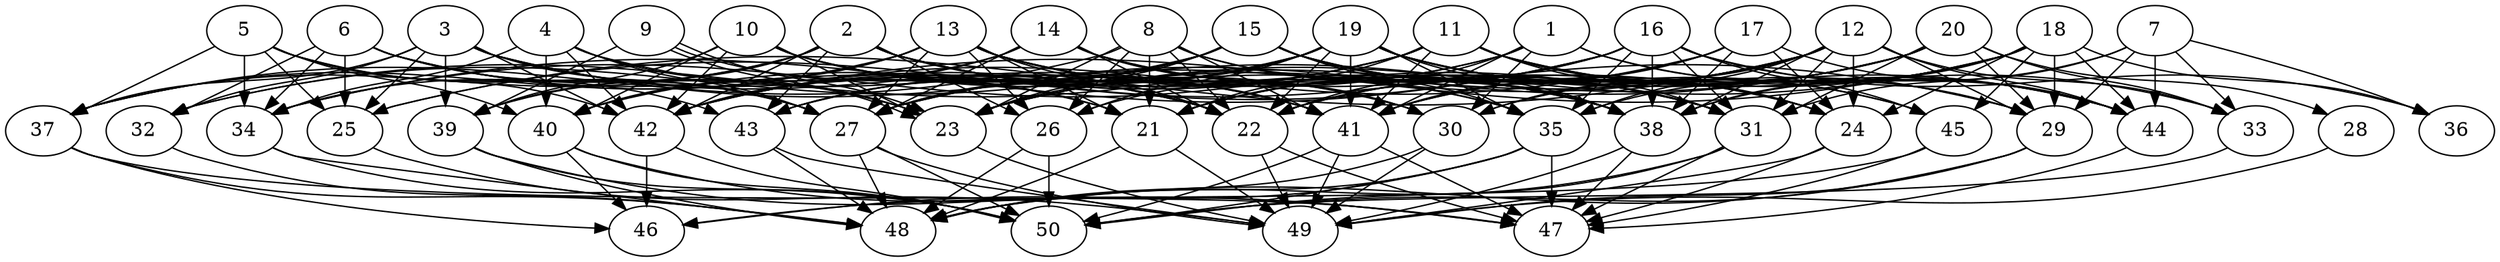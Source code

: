 // DAG automatically generated by daggen at Thu Oct  3 14:07:58 2019
// ./daggen --dot -n 50 --ccr 0.5 --fat 0.9 --regular 0.5 --density 0.6 --mindata 5242880 --maxdata 52428800 
digraph G {
  1 [size="77039616", alpha="0.13", expect_size="38519808"] 
  1 -> 22 [size ="38519808"]
  1 -> 27 [size ="38519808"]
  1 -> 29 [size ="38519808"]
  1 -> 30 [size ="38519808"]
  1 -> 41 [size ="38519808"]
  1 -> 43 [size ="38519808"]
  1 -> 44 [size ="38519808"]
  2 [size="84381696", alpha="0.01", expect_size="42190848"] 
  2 -> 26 [size ="42190848"]
  2 -> 29 [size ="42190848"]
  2 -> 31 [size ="42190848"]
  2 -> 34 [size ="42190848"]
  2 -> 37 [size ="42190848"]
  2 -> 38 [size ="42190848"]
  2 -> 39 [size ="42190848"]
  2 -> 41 [size ="42190848"]
  2 -> 42 [size ="42190848"]
  2 -> 43 [size ="42190848"]
  3 [size="99088384", alpha="0.19", expect_size="49544192"] 
  3 -> 22 [size ="49544192"]
  3 -> 25 [size ="49544192"]
  3 -> 27 [size ="49544192"]
  3 -> 32 [size ="49544192"]
  3 -> 37 [size ="49544192"]
  3 -> 38 [size ="49544192"]
  3 -> 39 [size ="49544192"]
  3 -> 41 [size ="49544192"]
  3 -> 42 [size ="49544192"]
  4 [size="22966272", alpha="0.04", expect_size="11483136"] 
  4 -> 23 [size ="11483136"]
  4 -> 27 [size ="11483136"]
  4 -> 34 [size ="11483136"]
  4 -> 40 [size ="11483136"]
  4 -> 41 [size ="11483136"]
  4 -> 42 [size ="11483136"]
  5 [size="71061504", alpha="0.03", expect_size="35530752"] 
  5 -> 25 [size ="35530752"]
  5 -> 27 [size ="35530752"]
  5 -> 34 [size ="35530752"]
  5 -> 37 [size ="35530752"]
  5 -> 40 [size ="35530752"]
  5 -> 42 [size ="35530752"]
  5 -> 43 [size ="35530752"]
  6 [size="81575936", alpha="0.19", expect_size="40787968"] 
  6 -> 21 [size ="40787968"]
  6 -> 22 [size ="40787968"]
  6 -> 23 [size ="40787968"]
  6 -> 25 [size ="40787968"]
  6 -> 27 [size ="40787968"]
  6 -> 32 [size ="40787968"]
  6 -> 34 [size ="40787968"]
  7 [size="88379392", alpha="0.16", expect_size="44189696"] 
  7 -> 29 [size ="44189696"]
  7 -> 31 [size ="44189696"]
  7 -> 33 [size ="44189696"]
  7 -> 36 [size ="44189696"]
  7 -> 38 [size ="44189696"]
  7 -> 44 [size ="44189696"]
  8 [size="95281152", alpha="0.12", expect_size="47640576"] 
  8 -> 21 [size ="47640576"]
  8 -> 22 [size ="47640576"]
  8 -> 23 [size ="47640576"]
  8 -> 26 [size ="47640576"]
  8 -> 31 [size ="47640576"]
  8 -> 37 [size ="47640576"]
  8 -> 38 [size ="47640576"]
  8 -> 41 [size ="47640576"]
  9 [size="23943168", alpha="0.10", expect_size="11971584"] 
  9 -> 21 [size ="11971584"]
  9 -> 23 [size ="11971584"]
  9 -> 23 [size ="11971584"]
  9 -> 39 [size ="11971584"]
  10 [size="93851648", alpha="0.15", expect_size="46925824"] 
  10 -> 22 [size ="46925824"]
  10 -> 23 [size ="46925824"]
  10 -> 30 [size ="46925824"]
  10 -> 35 [size ="46925824"]
  10 -> 39 [size ="46925824"]
  10 -> 40 [size ="46925824"]
  10 -> 42 [size ="46925824"]
  11 [size="22056960", alpha="0.14", expect_size="11028480"] 
  11 -> 21 [size ="11028480"]
  11 -> 24 [size ="11028480"]
  11 -> 31 [size ="11028480"]
  11 -> 33 [size ="11028480"]
  11 -> 34 [size ="11028480"]
  11 -> 40 [size ="11028480"]
  11 -> 41 [size ="11028480"]
  11 -> 42 [size ="11028480"]
  11 -> 44 [size ="11028480"]
  12 [size="83607552", alpha="0.15", expect_size="41803776"] 
  12 -> 21 [size ="41803776"]
  12 -> 23 [size ="41803776"]
  12 -> 24 [size ="41803776"]
  12 -> 25 [size ="41803776"]
  12 -> 27 [size ="41803776"]
  12 -> 29 [size ="41803776"]
  12 -> 30 [size ="41803776"]
  12 -> 31 [size ="41803776"]
  12 -> 33 [size ="41803776"]
  12 -> 35 [size ="41803776"]
  12 -> 38 [size ="41803776"]
  12 -> 44 [size ="41803776"]
  13 [size="86013952", alpha="0.09", expect_size="43006976"] 
  13 -> 21 [size ="43006976"]
  13 -> 22 [size ="43006976"]
  13 -> 26 [size ="43006976"]
  13 -> 27 [size ="43006976"]
  13 -> 30 [size ="43006976"]
  13 -> 31 [size ="43006976"]
  13 -> 35 [size ="43006976"]
  13 -> 37 [size ="43006976"]
  13 -> 38 [size ="43006976"]
  13 -> 39 [size ="43006976"]
  13 -> 40 [size ="43006976"]
  14 [size="79372288", alpha="0.13", expect_size="39686144"] 
  14 -> 22 [size ="39686144"]
  14 -> 24 [size ="39686144"]
  14 -> 27 [size ="39686144"]
  14 -> 30 [size ="39686144"]
  14 -> 38 [size ="39686144"]
  14 -> 40 [size ="39686144"]
  14 -> 42 [size ="39686144"]
  15 [size="98299904", alpha="0.10", expect_size="49149952"] 
  15 -> 23 [size ="49149952"]
  15 -> 24 [size ="49149952"]
  15 -> 27 [size ="49149952"]
  15 -> 31 [size ="49149952"]
  15 -> 32 [size ="49149952"]
  15 -> 35 [size ="49149952"]
  15 -> 38 [size ="49149952"]
  15 -> 42 [size ="49149952"]
  15 -> 43 [size ="49149952"]
  15 -> 45 [size ="49149952"]
  16 [size="16105472", alpha="0.06", expect_size="8052736"] 
  16 -> 21 [size ="8052736"]
  16 -> 25 [size ="8052736"]
  16 -> 26 [size ="8052736"]
  16 -> 31 [size ="8052736"]
  16 -> 34 [size ="8052736"]
  16 -> 35 [size ="8052736"]
  16 -> 36 [size ="8052736"]
  16 -> 38 [size ="8052736"]
  16 -> 44 [size ="8052736"]
  16 -> 45 [size ="8052736"]
  17 [size="12544000", alpha="0.03", expect_size="6272000"] 
  17 -> 22 [size ="6272000"]
  17 -> 24 [size ="6272000"]
  17 -> 38 [size ="6272000"]
  17 -> 41 [size ="6272000"]
  17 -> 42 [size ="6272000"]
  17 -> 44 [size ="6272000"]
  18 [size="86163456", alpha="0.20", expect_size="43081728"] 
  18 -> 22 [size ="43081728"]
  18 -> 23 [size ="43081728"]
  18 -> 24 [size ="43081728"]
  18 -> 29 [size ="43081728"]
  18 -> 30 [size ="43081728"]
  18 -> 35 [size ="43081728"]
  18 -> 36 [size ="43081728"]
  18 -> 38 [size ="43081728"]
  18 -> 41 [size ="43081728"]
  18 -> 42 [size ="43081728"]
  18 -> 44 [size ="43081728"]
  18 -> 45 [size ="43081728"]
  19 [size="49823744", alpha="0.19", expect_size="24911872"] 
  19 -> 22 [size ="24911872"]
  19 -> 23 [size ="24911872"]
  19 -> 24 [size ="24911872"]
  19 -> 26 [size ="24911872"]
  19 -> 27 [size ="24911872"]
  19 -> 29 [size ="24911872"]
  19 -> 32 [size ="24911872"]
  19 -> 35 [size ="24911872"]
  19 -> 38 [size ="24911872"]
  19 -> 41 [size ="24911872"]
  19 -> 42 [size ="24911872"]
  19 -> 43 [size ="24911872"]
  19 -> 44 [size ="24911872"]
  19 -> 45 [size ="24911872"]
  20 [size="95105024", alpha="0.01", expect_size="47552512"] 
  20 -> 21 [size ="47552512"]
  20 -> 22 [size ="47552512"]
  20 -> 23 [size ="47552512"]
  20 -> 27 [size ="47552512"]
  20 -> 28 [size ="47552512"]
  20 -> 29 [size ="47552512"]
  20 -> 31 [size ="47552512"]
  20 -> 33 [size ="47552512"]
  20 -> 41 [size ="47552512"]
  21 [size="70928384", alpha="0.16", expect_size="35464192"] 
  21 -> 48 [size ="35464192"]
  21 -> 49 [size ="35464192"]
  22 [size="42702848", alpha="0.07", expect_size="21351424"] 
  22 -> 47 [size ="21351424"]
  22 -> 49 [size ="21351424"]
  23 [size="20740096", alpha="0.17", expect_size="10370048"] 
  23 -> 49 [size ="10370048"]
  24 [size="61904896", alpha="0.10", expect_size="30952448"] 
  24 -> 47 [size ="30952448"]
  24 -> 49 [size ="30952448"]
  25 [size="30377984", alpha="0.15", expect_size="15188992"] 
  25 -> 49 [size ="15188992"]
  26 [size="77283328", alpha="0.16", expect_size="38641664"] 
  26 -> 48 [size ="38641664"]
  26 -> 50 [size ="38641664"]
  27 [size="104112128", alpha="0.13", expect_size="52056064"] 
  27 -> 48 [size ="52056064"]
  27 -> 49 [size ="52056064"]
  27 -> 50 [size ="52056064"]
  28 [size="24756224", alpha="0.08", expect_size="12378112"] 
  28 -> 49 [size ="12378112"]
  29 [size="24012800", alpha="0.06", expect_size="12006400"] 
  29 -> 48 [size ="12006400"]
  29 -> 49 [size ="12006400"]
  29 -> 50 [size ="12006400"]
  30 [size="19955712", alpha="0.01", expect_size="9977856"] 
  30 -> 48 [size ="9977856"]
  30 -> 49 [size ="9977856"]
  31 [size="22736896", alpha="0.19", expect_size="11368448"] 
  31 -> 47 [size ="11368448"]
  31 -> 48 [size ="11368448"]
  31 -> 50 [size ="11368448"]
  32 [size="98914304", alpha="0.13", expect_size="49457152"] 
  32 -> 48 [size ="49457152"]
  33 [size="39268352", alpha="0.02", expect_size="19634176"] 
  33 -> 50 [size ="19634176"]
  34 [size="26777600", alpha="0.07", expect_size="13388800"] 
  34 -> 48 [size ="13388800"]
  34 -> 50 [size ="13388800"]
  35 [size="73920512", alpha="0.09", expect_size="36960256"] 
  35 -> 46 [size ="36960256"]
  35 -> 47 [size ="36960256"]
  35 -> 48 [size ="36960256"]
  35 -> 50 [size ="36960256"]
  36 [size="52531200", alpha="0.13", expect_size="26265600"] 
  37 [size="33697792", alpha="0.18", expect_size="16848896"] 
  37 -> 46 [size ="16848896"]
  37 -> 47 [size ="16848896"]
  37 -> 48 [size ="16848896"]
  38 [size="95320064", alpha="0.18", expect_size="47660032"] 
  38 -> 47 [size ="47660032"]
  38 -> 49 [size ="47660032"]
  39 [size="39075840", alpha="0.07", expect_size="19537920"] 
  39 -> 47 [size ="19537920"]
  39 -> 48 [size ="19537920"]
  39 -> 50 [size ="19537920"]
  40 [size="67168256", alpha="0.13", expect_size="33584128"] 
  40 -> 46 [size ="33584128"]
  40 -> 47 [size ="33584128"]
  40 -> 50 [size ="33584128"]
  41 [size="74217472", alpha="0.13", expect_size="37108736"] 
  41 -> 47 [size ="37108736"]
  41 -> 49 [size ="37108736"]
  41 -> 50 [size ="37108736"]
  42 [size="71798784", alpha="0.19", expect_size="35899392"] 
  42 -> 46 [size ="35899392"]
  42 -> 50 [size ="35899392"]
  43 [size="38662144", alpha="0.07", expect_size="19331072"] 
  43 -> 48 [size ="19331072"]
  43 -> 49 [size ="19331072"]
  44 [size="50337792", alpha="0.07", expect_size="25168896"] 
  44 -> 47 [size ="25168896"]
  45 [size="81342464", alpha="0.10", expect_size="40671232"] 
  45 -> 46 [size ="40671232"]
  45 -> 47 [size ="40671232"]
  46 [size="30746624", alpha="0.08", expect_size="15373312"] 
  47 [size="92919808", alpha="0.06", expect_size="46459904"] 
  48 [size="81172480", alpha="0.06", expect_size="40586240"] 
  49 [size="71188480", alpha="0.10", expect_size="35594240"] 
  50 [size="102303744", alpha="0.15", expect_size="51151872"] 
}
